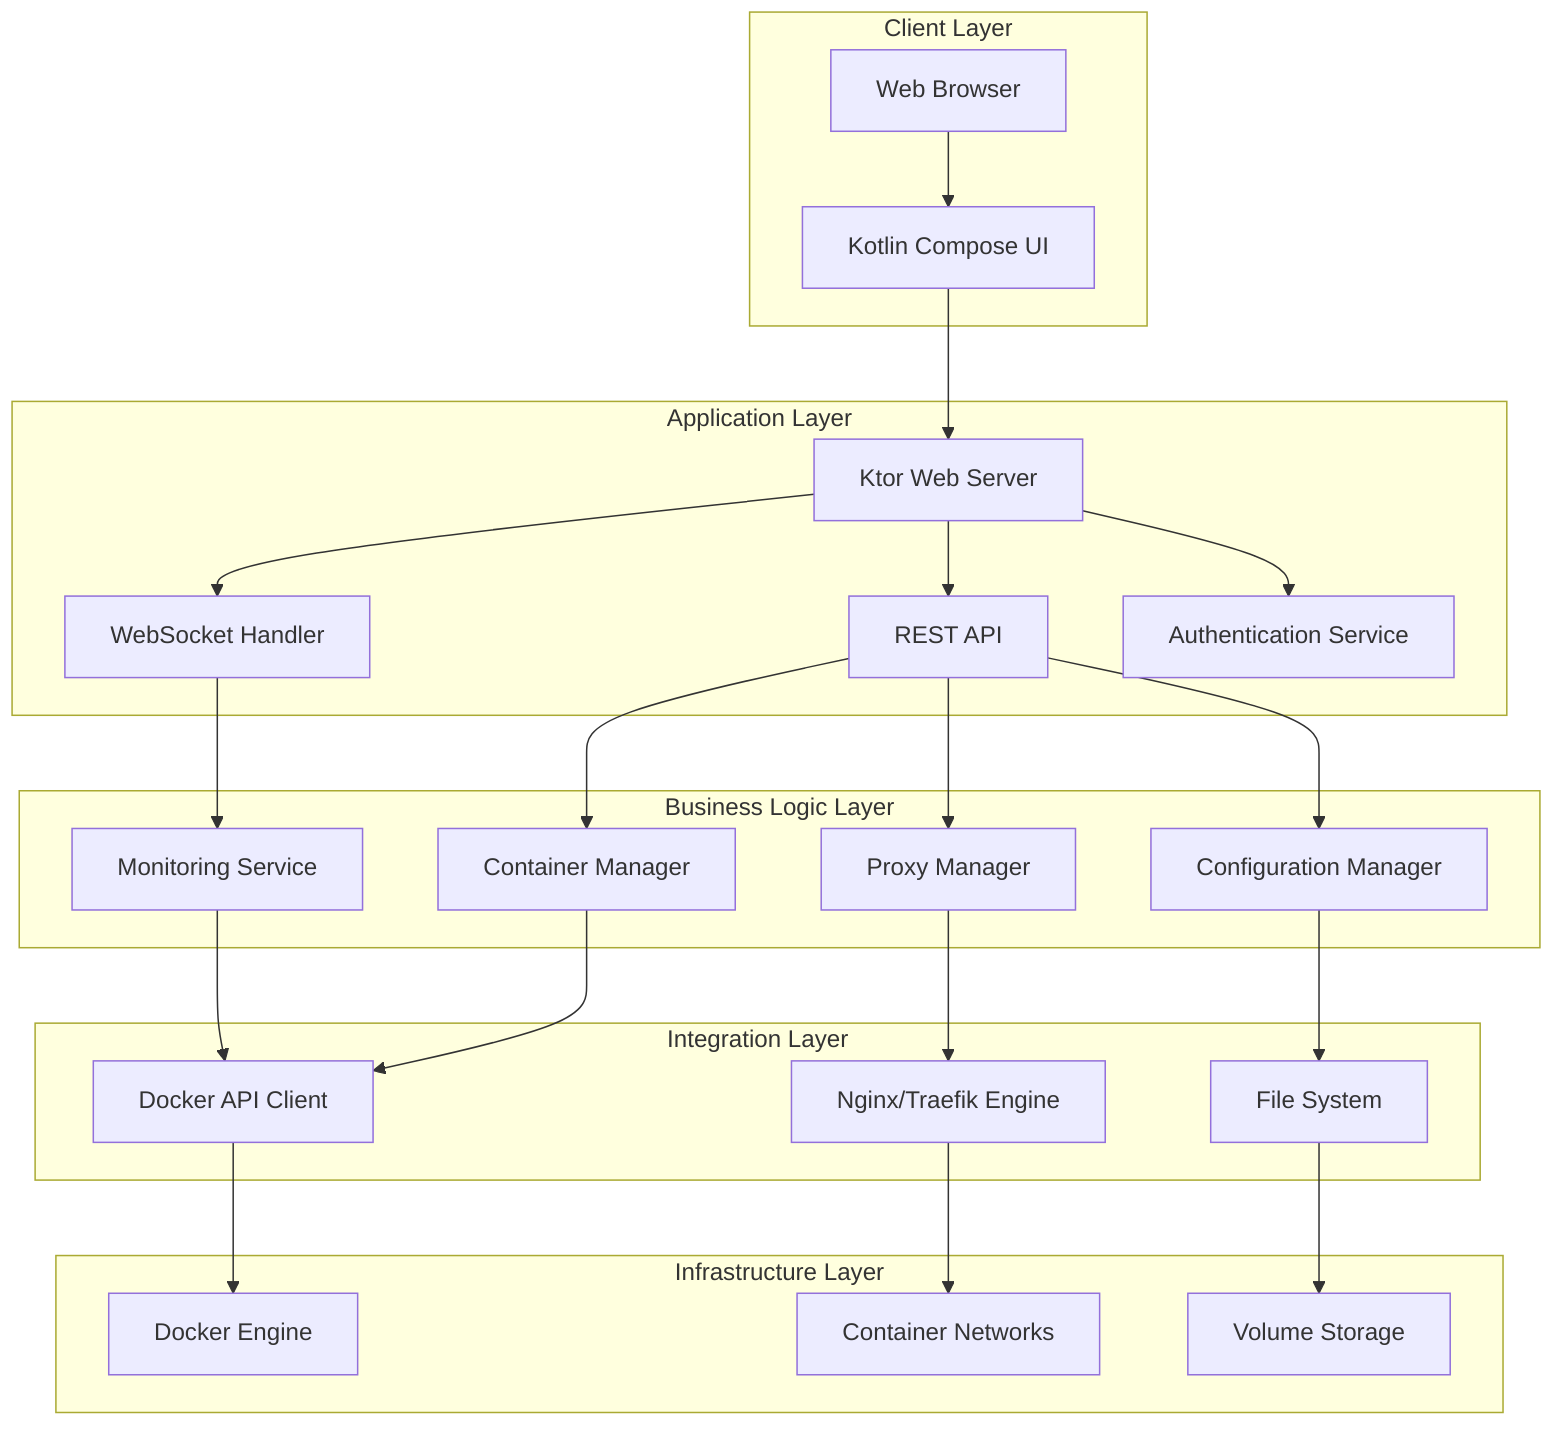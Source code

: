 graph TB
    subgraph "Client Layer"
        Browser[Web Browser]
        UI[Kotlin Compose UI]
    end
    
    subgraph "Application Layer"
        WebServer[Ktor Web Server]
        API[REST API]
        WS[WebSocket Handler]
        Auth[Authentication Service]
    end
    
    subgraph "Business Logic Layer"
        ContainerMgr[Container Manager]
        ProxyMgr[Proxy Manager]
        ConfigMgr[Configuration Manager]
        MonitorSvc[Monitoring Service]
    end
    
    subgraph "Integration Layer"
        DockerAPI[Docker API Client]
        ProxyEngine[Nginx/Traefik Engine]
        FileSystem[File System]
    end
    
    subgraph "Infrastructure Layer"
        Docker[Docker Engine]
        Network[Container Networks]
        Storage[Volume Storage]
    end
    
    Browser --> UI
    UI --> WebServer
    WebServer --> API
    WebServer --> WS
    WebServer --> Auth
    
    API --> ContainerMgr
    API --> ProxyMgr
    API --> ConfigMgr
    WS --> MonitorSvc
    
    ContainerMgr --> DockerAPI
    ProxyMgr --> ProxyEngine
    ConfigMgr --> FileSystem
    MonitorSvc --> DockerAPI
    
    DockerAPI --> Docker
    ProxyEngine --> Network
    FileSystem --> Storage